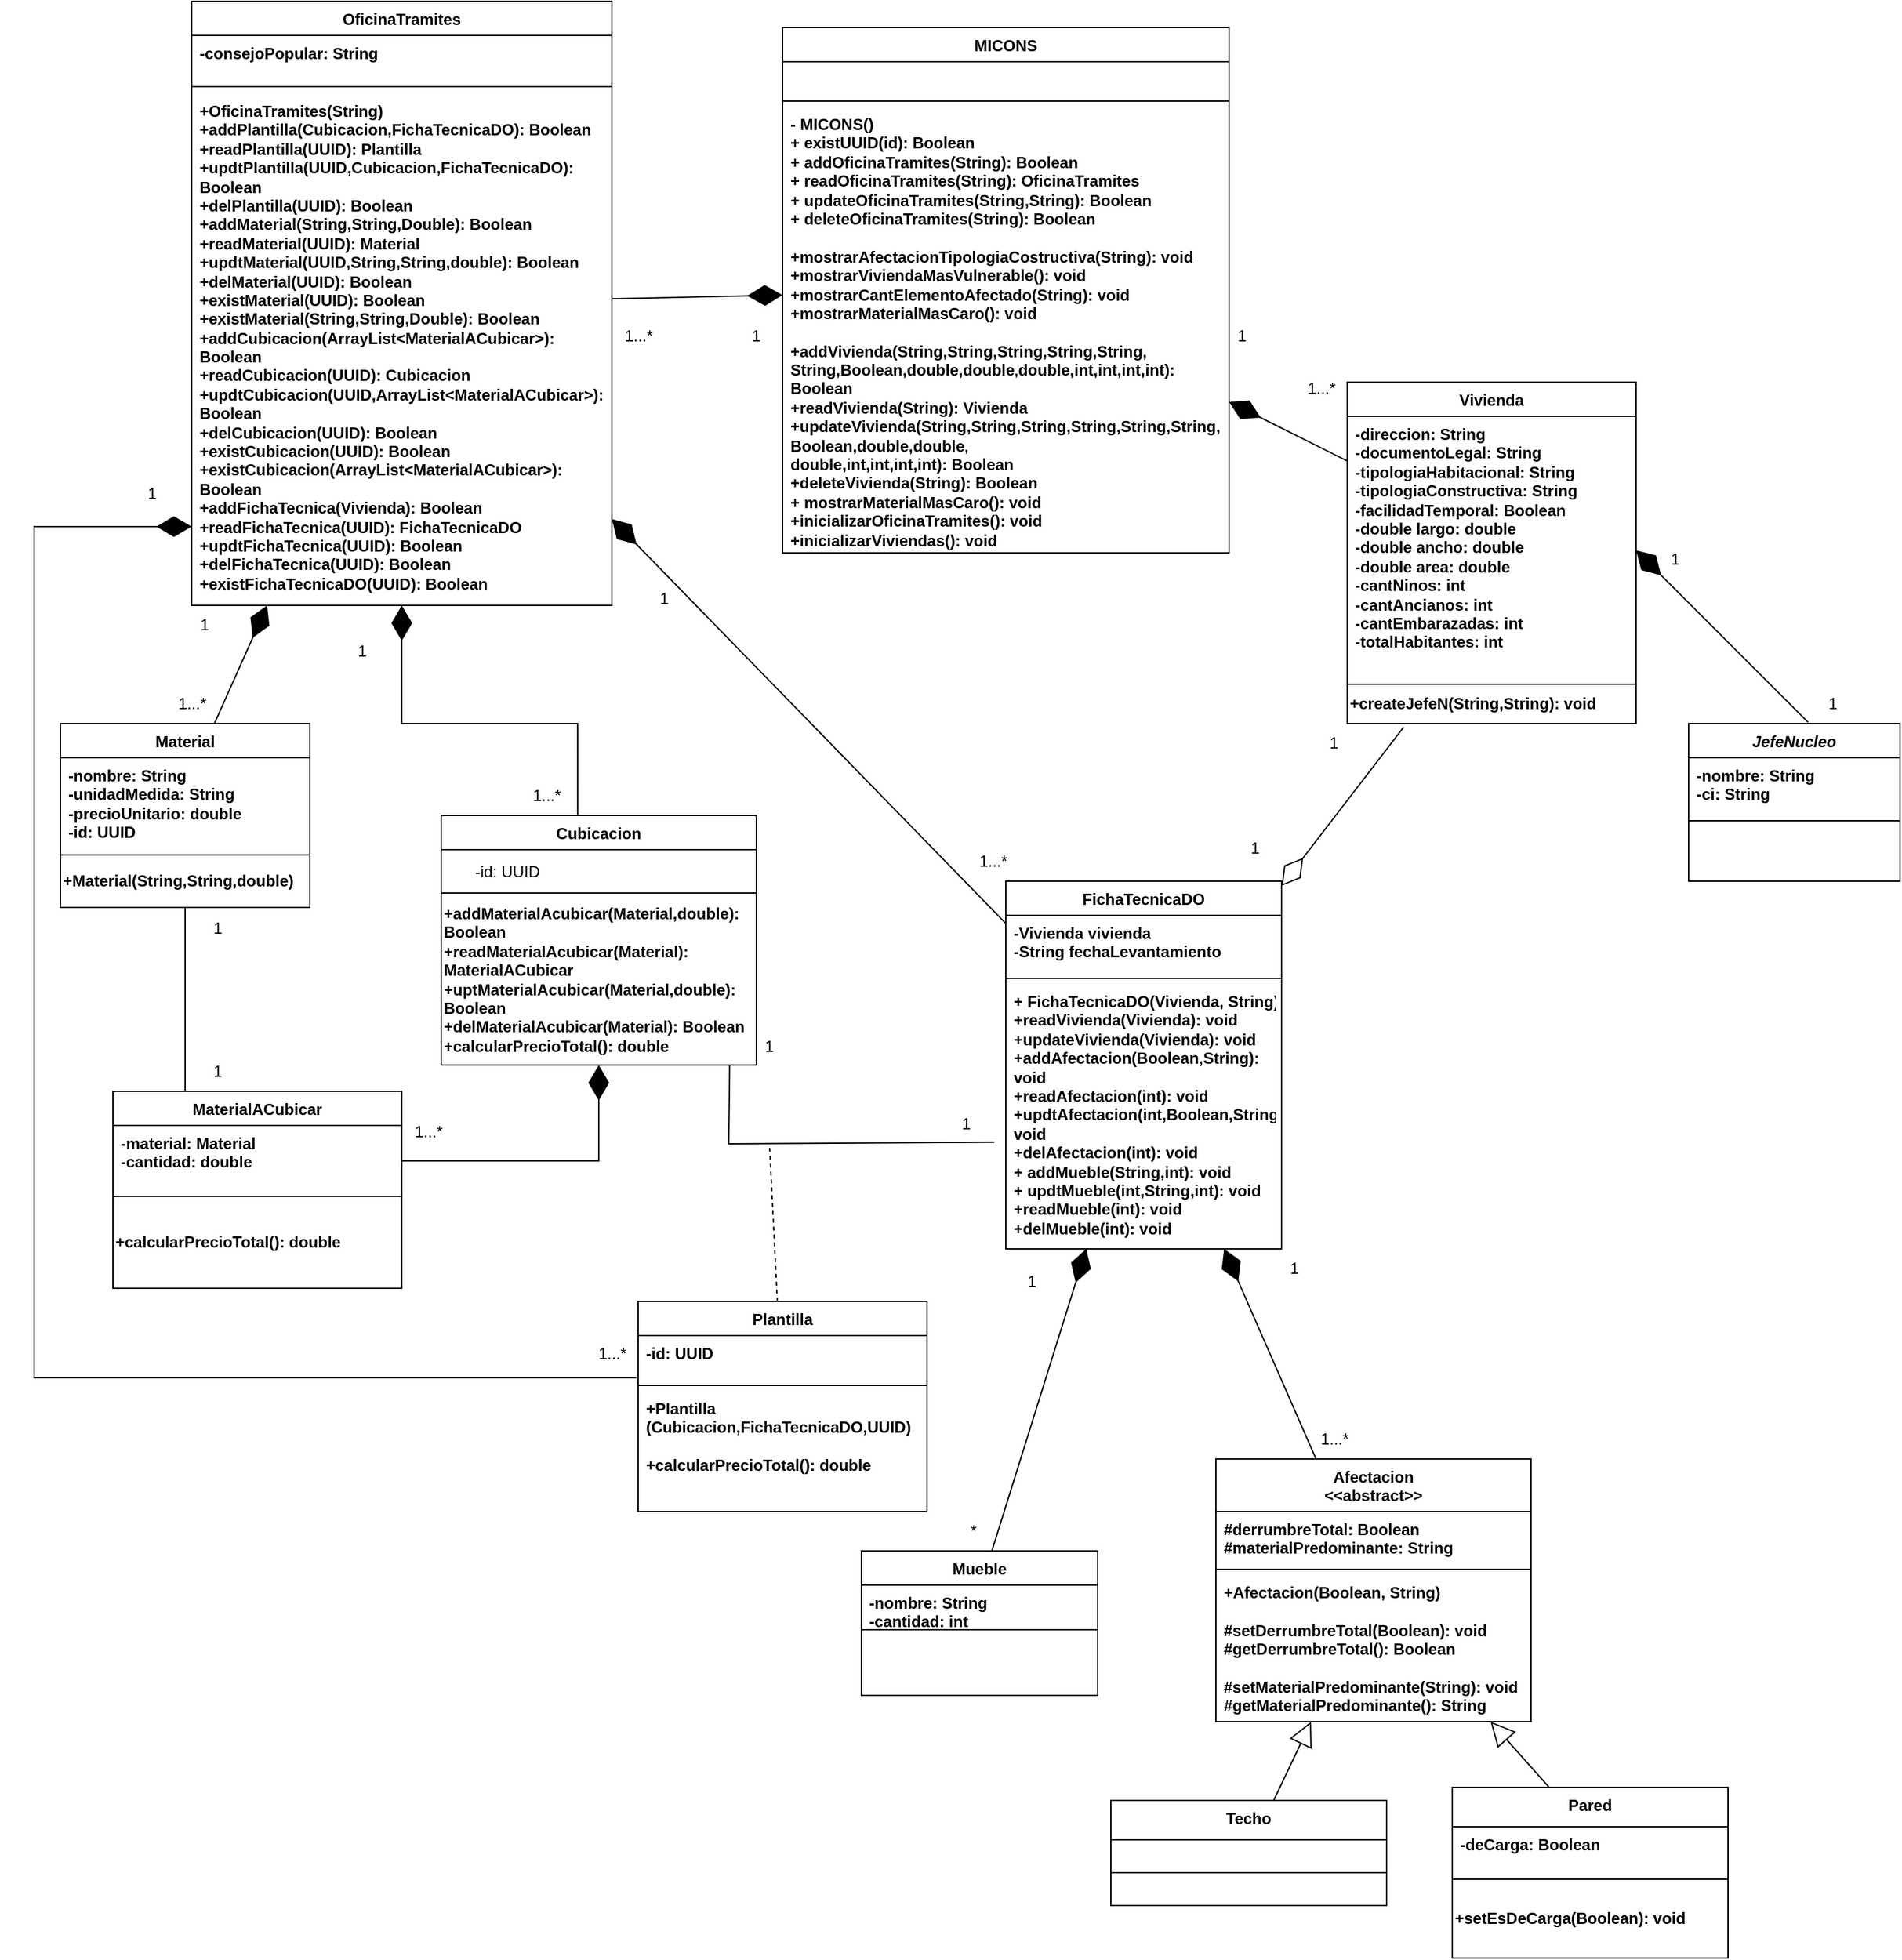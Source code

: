 <mxfile version="24.7.17">
  <diagram name="Página-1" id="uxyVnIiYmk9_Y5tA8j1G">
    <mxGraphModel dx="1691" dy="1685" grid="1" gridSize="10" guides="1" tooltips="1" connect="1" arrows="1" fold="1" page="1" pageScale="1" pageWidth="827" pageHeight="1169" background="#FFFFFF" math="0" shadow="0">
      <root>
        <mxCell id="0" />
        <mxCell id="1" parent="0" />
        <mxCell id="ZzRge6iATfEEZdk-JXdS-19" value="MICONS" style="swimlane;fontStyle=1;align=center;verticalAlign=top;childLayout=stackLayout;horizontal=1;startSize=26;horizontalStack=0;resizeParent=1;resizeParentMax=0;resizeLast=0;collapsible=1;marginBottom=0;whiteSpace=wrap;html=1;" parent="1" vertex="1">
          <mxGeometry x="70" y="-440" width="340" height="400" as="geometry" />
        </mxCell>
        <mxCell id="ZzRge6iATfEEZdk-JXdS-107" value="&lt;br&gt;&lt;div&gt;&lt;br&gt;&lt;/div&gt;" style="text;strokeColor=none;fillColor=none;align=left;verticalAlign=top;spacingLeft=4;spacingRight=4;overflow=hidden;rotatable=0;points=[[0,0.5],[1,0.5]];portConstraint=eastwest;whiteSpace=wrap;html=1;" parent="ZzRge6iATfEEZdk-JXdS-19" vertex="1">
          <mxGeometry y="26" width="340" height="26" as="geometry" />
        </mxCell>
        <mxCell id="ZzRge6iATfEEZdk-JXdS-21" value="" style="line;strokeWidth=1;fillColor=none;align=left;verticalAlign=middle;spacingTop=-1;spacingLeft=3;spacingRight=3;rotatable=0;labelPosition=right;points=[];portConstraint=eastwest;strokeColor=inherit;" parent="ZzRge6iATfEEZdk-JXdS-19" vertex="1">
          <mxGeometry y="52" width="340" height="8" as="geometry" />
        </mxCell>
        <mxCell id="ZzRge6iATfEEZdk-JXdS-22" value="&lt;div&gt;&lt;b&gt;- MICONS()&lt;/b&gt;&lt;/div&gt;&lt;div&gt;&lt;b&gt;+ existUUID(id): Boolean&lt;/b&gt;&lt;/div&gt;&lt;div&gt;&lt;b&gt;+ addOficinaTramites(String): Boolean&lt;/b&gt;&lt;/div&gt;&lt;b&gt;+ readOficinaTramites(String): OficinaTramites&lt;/b&gt;&lt;div&gt;&lt;b&gt;+ updateOficinaTramites(String,String): Boolean&lt;/b&gt;&lt;b&gt;&lt;br&gt;&lt;/b&gt;&lt;div&gt;&lt;b&gt;+ deleteOficinaTramites(String): Boolean&lt;br&gt;&lt;/b&gt;&lt;div&gt;&lt;b&gt;&lt;br&gt;&lt;/b&gt;&lt;/div&gt;&lt;div&gt;&lt;b&gt;+mostrarAfectacionTipologiaCostructiva(String): void&lt;/b&gt;&lt;/div&gt;&lt;div&gt;&lt;b&gt;+mostrarViviendaMasVulnerable(): void&lt;/b&gt;&lt;/div&gt;&lt;div&gt;&lt;b&gt;+mostrarCantElementoAfectado(String): void&lt;/b&gt;&lt;/div&gt;&lt;div&gt;&lt;b&gt;+mostrarMaterialMasCaro(): void&lt;/b&gt;&lt;/div&gt;&lt;div&gt;&lt;b style=&quot;background-color: initial;&quot;&gt;&lt;br&gt;&lt;/b&gt;&lt;/div&gt;&lt;div&gt;&lt;b style=&quot;background-color: initial;&quot;&gt;+addVivienda(String,&lt;/b&gt;&lt;b style=&quot;background-color: initial;&quot;&gt;String,&lt;/b&gt;&lt;b style=&quot;background-color: initial;&quot;&gt;String,&lt;/b&gt;&lt;b style=&quot;background-color: initial;&quot;&gt;String,String&lt;/b&gt;&lt;b style=&quot;background-color: initial;&quot;&gt;,&lt;/b&gt;&lt;/div&gt;&lt;div&gt;&lt;b style=&quot;background-color: initial;&quot;&gt;String,&lt;/b&gt;&lt;b style=&quot;background-color: initial;&quot;&gt;Boolean,&lt;/b&gt;&lt;b style=&quot;background-color: initial;&quot;&gt;double,&lt;/b&gt;&lt;b style=&quot;background-color: initial;&quot;&gt;double&lt;span style=&quot;font-size: 10px;&quot;&gt;,&lt;/span&gt;&lt;/b&gt;&lt;b style=&quot;background-color: initial;&quot;&gt;double,int,&lt;/b&gt;&lt;b style=&quot;background-color: initial;&quot;&gt;int,&lt;/b&gt;&lt;b style=&quot;background-color: initial;&quot;&gt;int,&lt;/b&gt;&lt;b style=&quot;background-color: initial;&quot;&gt;int&lt;/b&gt;&lt;b style=&quot;background-color: initial;&quot;&gt;): Boolean&lt;/b&gt;&lt;/div&gt;&lt;div&gt;&lt;div&gt;&lt;b&gt;+readVivienda(String): Vivienda&lt;/b&gt;&lt;/div&gt;&lt;div&gt;&lt;b&gt;+updateVivienda(String,String,String,&lt;/b&gt;&lt;b style=&quot;background-color: initial;&quot;&gt;String,&lt;/b&gt;&lt;b style=&quot;background-color: initial;&quot;&gt;String,&lt;/b&gt;&lt;b style=&quot;background-color: initial;&quot;&gt;String&lt;/b&gt;&lt;b style=&quot;background-color: initial;&quot;&gt;,&lt;/b&gt;&lt;/div&gt;&lt;div&gt;&lt;b style=&quot;background-color: initial;&quot;&gt;Boolean,&lt;/b&gt;&lt;b style=&quot;background-color: initial;&quot;&gt;double,&lt;/b&gt;&lt;b style=&quot;background-color: initial;&quot;&gt;double&lt;span style=&quot;font-size: 10px;&quot;&gt;,&lt;/span&gt;&lt;/b&gt;&lt;/div&gt;&lt;div&gt;&lt;b style=&quot;background-color: initial;&quot;&gt;double,int,&lt;/b&gt;&lt;b style=&quot;background-color: initial;&quot;&gt;int,&lt;/b&gt;&lt;b style=&quot;background-color: initial;&quot;&gt;int,&lt;/b&gt;&lt;b style=&quot;background-color: initial;&quot;&gt;int&lt;/b&gt;&lt;b style=&quot;background-color: initial;&quot;&gt;): Boolean&lt;/b&gt;&lt;/div&gt;&lt;div&gt;&lt;b&gt;+deleteVivienda(String): Boolean&lt;/b&gt;&lt;/div&gt;&lt;/div&gt;&lt;/div&gt;&lt;/div&gt;&lt;div&gt;&lt;b&gt;+ mostrarMaterialMasCaro(): void&lt;/b&gt;&lt;/div&gt;&lt;div&gt;&lt;b&gt;+inicializarOficinaTramites(): void&lt;/b&gt;&lt;/div&gt;&lt;div&gt;&lt;b&gt;+inicializarViviendas(): void&lt;/b&gt;&lt;/div&gt;" style="text;strokeColor=none;fillColor=none;align=left;verticalAlign=top;spacingLeft=4;spacingRight=4;overflow=hidden;rotatable=0;points=[[0,0.5],[1,0.5]];portConstraint=eastwest;whiteSpace=wrap;html=1;" parent="ZzRge6iATfEEZdk-JXdS-19" vertex="1">
          <mxGeometry y="60" width="340" height="340" as="geometry" />
        </mxCell>
        <mxCell id="ZzRge6iATfEEZdk-JXdS-23" value="FichaTecnicaDO" style="swimlane;fontStyle=1;align=center;verticalAlign=top;childLayout=stackLayout;horizontal=1;startSize=26;horizontalStack=0;resizeParent=1;resizeParentMax=0;resizeLast=0;collapsible=1;marginBottom=0;whiteSpace=wrap;html=1;" parent="1" vertex="1">
          <mxGeometry x="240" y="210" width="210" height="280" as="geometry">
            <mxRectangle x="180" y="378" width="130" height="30" as="alternateBounds" />
          </mxGeometry>
        </mxCell>
        <mxCell id="ZzRge6iATfEEZdk-JXdS-24" value="&lt;b&gt;-Vivienda vivienda&lt;/b&gt;&lt;div&gt;&lt;b&gt;-String&lt;span style=&quot;background-color: transparent; color: light-dark(rgb(0, 0, 0), rgb(255, 255, 255));&quot;&gt;&amp;nbsp;fechaLevantamiento&lt;/span&gt;&lt;/b&gt;&lt;/div&gt;" style="text;strokeColor=none;fillColor=none;align=left;verticalAlign=top;spacingLeft=4;spacingRight=4;overflow=hidden;rotatable=0;points=[[0,0.5],[1,0.5]];portConstraint=eastwest;whiteSpace=wrap;html=1;" parent="ZzRge6iATfEEZdk-JXdS-23" vertex="1">
          <mxGeometry y="26" width="210" height="44" as="geometry" />
        </mxCell>
        <mxCell id="ZzRge6iATfEEZdk-JXdS-25" value="" style="line;strokeWidth=1;fillColor=none;align=left;verticalAlign=middle;spacingTop=-1;spacingLeft=3;spacingRight=3;rotatable=0;labelPosition=right;points=[];portConstraint=eastwest;strokeColor=inherit;" parent="ZzRge6iATfEEZdk-JXdS-23" vertex="1">
          <mxGeometry y="70" width="210" height="8" as="geometry" />
        </mxCell>
        <mxCell id="ZzRge6iATfEEZdk-JXdS-26" value="&lt;b&gt;+ FichaTecnicaDO(Vivienda, String)&lt;/b&gt;&lt;div&gt;&lt;b&gt;+readVivienda(Vivienda): void&lt;/b&gt;&lt;/div&gt;&lt;div&gt;&lt;b&gt;+updateVivienda(Vivienda): void&lt;/b&gt;&lt;/div&gt;&lt;div&gt;&lt;b&gt;+addAfectacion(Boolean,String): void&lt;/b&gt;&lt;/div&gt;&lt;div&gt;&lt;div&gt;&lt;b&gt;+read&lt;/b&gt;&lt;b style=&quot;background-color: initial;&quot;&gt;Afectacion&lt;/b&gt;&lt;b style=&quot;background-color: initial;&quot;&gt;(int&lt;/b&gt;&lt;b style=&quot;background-color: initial;&quot;&gt;): void&lt;/b&gt;&lt;/div&gt;&lt;div&gt;&lt;b&gt;+updtAfectacion(int,Boolean,String): void&lt;/b&gt;&lt;b style=&quot;background-color: initial;&quot;&gt;&lt;br&gt;&lt;/b&gt;&lt;/div&gt;&lt;div&gt;&lt;b&gt;+del&lt;/b&gt;&lt;b style=&quot;background-color: initial;&quot;&gt;Afectacion&lt;/b&gt;&lt;b style=&quot;background-color: initial;&quot;&gt;(int): void&lt;/b&gt;&lt;/div&gt;&lt;/div&gt;&lt;div&gt;&lt;b&gt;+ addMueble(String,int): void&lt;/b&gt;&lt;/div&gt;&lt;div&gt;&lt;b&gt;+ updtMueble(int,String,int): void&lt;/b&gt;&lt;b&gt;&lt;br&gt;&lt;/b&gt;&lt;/div&gt;&lt;div&gt;&lt;div&gt;&lt;b&gt;+readMueble(int): void&lt;/b&gt;&lt;/div&gt;&lt;div&gt;&lt;b&gt;+delMueble(int): void&lt;/b&gt;&lt;/div&gt;&lt;/div&gt;&lt;div&gt;&lt;br&gt;&lt;/div&gt;" style="text;strokeColor=none;fillColor=none;align=left;verticalAlign=top;spacingLeft=4;spacingRight=4;overflow=hidden;rotatable=0;points=[[0,0.5],[1,0.5]];portConstraint=eastwest;whiteSpace=wrap;html=1;" parent="ZzRge6iATfEEZdk-JXdS-23" vertex="1">
          <mxGeometry y="78" width="210" height="202" as="geometry" />
        </mxCell>
        <mxCell id="ZzRge6iATfEEZdk-JXdS-27" value="Vivienda" style="swimlane;fontStyle=1;align=center;verticalAlign=top;childLayout=stackLayout;horizontal=1;startSize=26;horizontalStack=0;resizeParent=1;resizeParentMax=0;resizeLast=0;collapsible=1;marginBottom=0;whiteSpace=wrap;html=1;" parent="1" vertex="1">
          <mxGeometry x="500" y="-170" width="220" height="230" as="geometry">
            <mxRectangle x="450" y="-150" width="90" height="30" as="alternateBounds" />
          </mxGeometry>
        </mxCell>
        <mxCell id="ZzRge6iATfEEZdk-JXdS-28" value="&lt;div&gt;&lt;b&gt;-direccion: String&lt;/b&gt;&lt;div&gt;&lt;div&gt;&lt;b&gt;-documentoLegal:&amp;nbsp;&lt;span style=&quot;background-color: initial;&quot;&gt;String&lt;/span&gt;&lt;/b&gt;&lt;/div&gt;&lt;/div&gt;&lt;div&gt;&lt;b&gt;-tipologiaHabitacional:&amp;nbsp;&lt;span style=&quot;background-color: initial;&quot;&gt;String&lt;/span&gt;&lt;/b&gt;&lt;/div&gt;&lt;div&gt;&lt;span style=&quot;background-color: transparent; color: light-dark(rgb(0, 0, 0), rgb(255, 255, 255));&quot;&gt;&lt;b&gt;-tipologiaConstructiva: String&lt;/b&gt;&lt;/span&gt;&lt;/div&gt;&lt;div&gt;&lt;b&gt;-facilidadTemporal: Boolean&lt;/b&gt;&lt;/div&gt;&lt;div&gt;&lt;b&gt;-double largo: double&lt;/b&gt;&lt;/div&gt;&lt;div&gt;&lt;b&gt;-double ancho: double&lt;/b&gt;&lt;/div&gt;&lt;div&gt;&lt;b&gt;-double area: double&lt;/b&gt;&lt;/div&gt;&lt;div&gt;&lt;b&gt;-cantNinos: int&lt;/b&gt;&lt;/div&gt;&lt;div&gt;&lt;b&gt;-cantAncianos: int&lt;/b&gt;&lt;/div&gt;&lt;div&gt;&lt;b&gt;-cantEmbarazadas: int&lt;/b&gt;&lt;/div&gt;&lt;div&gt;&lt;b&gt;-totalHabitantes: int&lt;/b&gt;&lt;/div&gt;&lt;/div&gt;" style="text;strokeColor=none;fillColor=none;align=left;verticalAlign=top;spacingLeft=4;spacingRight=4;overflow=hidden;rotatable=0;points=[[0,0.5],[1,0.5]];portConstraint=eastwest;whiteSpace=wrap;html=1;" parent="ZzRge6iATfEEZdk-JXdS-27" vertex="1">
          <mxGeometry y="26" width="220" height="204" as="geometry" />
        </mxCell>
        <mxCell id="ZzRge6iATfEEZdk-JXdS-39" value="JefeNucleo" style="swimlane;fontStyle=3;align=center;verticalAlign=top;childLayout=stackLayout;horizontal=1;startSize=26;horizontalStack=0;resizeParent=1;resizeParentMax=0;resizeLast=0;collapsible=1;marginBottom=0;whiteSpace=wrap;html=1;" parent="1" vertex="1">
          <mxGeometry x="760" y="90" width="161" height="120" as="geometry">
            <mxRectangle x="390" y="378" width="100" height="30" as="alternateBounds" />
          </mxGeometry>
        </mxCell>
        <mxCell id="ZzRge6iATfEEZdk-JXdS-40" value="-nombre:&amp;nbsp;String&lt;div&gt;-ci:&amp;nbsp;&lt;span style=&quot;background-color: initial;&quot;&gt;String&lt;/span&gt;&lt;/div&gt;" style="text;strokeColor=none;fillColor=none;align=left;verticalAlign=top;spacingLeft=4;spacingRight=4;overflow=hidden;rotatable=0;points=[[0,0.5],[1,0.5]];portConstraint=eastwest;whiteSpace=wrap;html=1;fontStyle=1" parent="ZzRge6iATfEEZdk-JXdS-39" vertex="1">
          <mxGeometry y="26" width="161" height="44" as="geometry" />
        </mxCell>
        <mxCell id="ZzRge6iATfEEZdk-JXdS-41" value="" style="line;strokeWidth=1;fillColor=none;align=left;verticalAlign=middle;spacingTop=-1;spacingLeft=3;spacingRight=3;rotatable=0;labelPosition=right;points=[];portConstraint=eastwest;strokeColor=inherit;" parent="ZzRge6iATfEEZdk-JXdS-39" vertex="1">
          <mxGeometry y="70" width="161" height="8" as="geometry" />
        </mxCell>
        <mxCell id="ZzRge6iATfEEZdk-JXdS-42" value="&lt;div&gt;&lt;br&gt;&lt;/div&gt;" style="text;strokeColor=none;fillColor=none;align=left;verticalAlign=top;spacingLeft=4;spacingRight=4;overflow=hidden;rotatable=0;points=[[0,0.5],[1,0.5]];portConstraint=eastwest;whiteSpace=wrap;html=1;" parent="ZzRge6iATfEEZdk-JXdS-39" vertex="1">
          <mxGeometry y="78" width="161" height="42" as="geometry" />
        </mxCell>
        <mxCell id="ZzRge6iATfEEZdk-JXdS-43" value="Afectacion&lt;div&gt;&amp;lt;&amp;lt;abstract&amp;gt;&amp;gt;&lt;/div&gt;" style="swimlane;fontStyle=1;align=center;verticalAlign=top;childLayout=stackLayout;horizontal=1;startSize=40;horizontalStack=0;resizeParent=1;resizeParentMax=0;resizeLast=0;collapsible=1;marginBottom=0;whiteSpace=wrap;html=1;" parent="1" vertex="1">
          <mxGeometry x="400" y="650" width="240" height="200" as="geometry">
            <mxRectangle x="450" y="560" width="110" height="40" as="alternateBounds" />
          </mxGeometry>
        </mxCell>
        <mxCell id="ZzRge6iATfEEZdk-JXdS-44" value="#derrumbreTotal: Boolean&lt;div&gt;#materialPredominante:&amp;nbsp;&lt;span style=&quot;background-color: initial;&quot;&gt;String&lt;/span&gt;&lt;/div&gt;&lt;div&gt;&lt;br&gt;&lt;/div&gt;" style="text;strokeColor=none;fillColor=none;align=left;verticalAlign=top;spacingLeft=4;spacingRight=4;overflow=hidden;rotatable=0;points=[[0,0.5],[1,0.5]];portConstraint=eastwest;whiteSpace=wrap;html=1;fontStyle=1" parent="ZzRge6iATfEEZdk-JXdS-43" vertex="1">
          <mxGeometry y="40" width="240" height="40" as="geometry" />
        </mxCell>
        <mxCell id="ZzRge6iATfEEZdk-JXdS-45" value="" style="line;strokeWidth=1;fillColor=none;align=left;verticalAlign=middle;spacingTop=-1;spacingLeft=3;spacingRight=3;rotatable=0;labelPosition=right;points=[];portConstraint=eastwest;strokeColor=inherit;" parent="ZzRge6iATfEEZdk-JXdS-43" vertex="1">
          <mxGeometry y="80" width="240" height="8" as="geometry" />
        </mxCell>
        <mxCell id="ZzRge6iATfEEZdk-JXdS-46" value="&lt;div&gt;&lt;b&gt;+Afectacion(Boolean, String)&lt;/b&gt;&lt;/div&gt;&lt;div&gt;&lt;b&gt;&lt;br&gt;&lt;/b&gt;&lt;/div&gt;&lt;div&gt;&lt;div&gt;&lt;b&gt;#setDerrumbreTotal(Boolean): void&lt;/b&gt;&lt;/div&gt;&lt;div&gt;&lt;b&gt;#getDerrumbreTotal(): Boolean&lt;/b&gt;&lt;/div&gt;&lt;div&gt;&lt;b&gt;&lt;br&gt;&lt;/b&gt;&lt;/div&gt;&lt;b&gt;#setMaterialPredominante(String): void&lt;/b&gt;&lt;div&gt;&lt;b&gt;#getMaterialPredominante(): String&lt;br&gt;&lt;/b&gt;&lt;div&gt;&lt;br&gt;&lt;/div&gt;&lt;/div&gt;&lt;/div&gt;" style="text;strokeColor=none;fillColor=none;align=left;verticalAlign=top;spacingLeft=4;spacingRight=4;overflow=hidden;rotatable=0;points=[[0,0.5],[1,0.5]];portConstraint=eastwest;whiteSpace=wrap;html=1;" parent="ZzRge6iATfEEZdk-JXdS-43" vertex="1">
          <mxGeometry y="88" width="240" height="112" as="geometry" />
        </mxCell>
        <mxCell id="ZzRge6iATfEEZdk-JXdS-51" value="MaterialACubicar" style="swimlane;fontStyle=1;align=center;verticalAlign=top;childLayout=stackLayout;horizontal=1;startSize=26;horizontalStack=0;resizeParent=1;resizeParentMax=0;resizeLast=0;collapsible=1;marginBottom=0;whiteSpace=wrap;html=1;" parent="1" vertex="1">
          <mxGeometry x="-440" y="370" width="220" height="80" as="geometry">
            <mxRectangle x="490" y="420" width="100" height="30" as="alternateBounds" />
          </mxGeometry>
        </mxCell>
        <mxCell id="ZzRge6iATfEEZdk-JXdS-52" value="-material: Material&lt;div&gt;-cantidad: double&lt;/div&gt;" style="text;strokeColor=none;fillColor=none;align=left;verticalAlign=top;spacingLeft=4;spacingRight=4;overflow=hidden;rotatable=0;points=[[0,0.5],[1,0.5]];portConstraint=eastwest;whiteSpace=wrap;html=1;fontStyle=1" parent="ZzRge6iATfEEZdk-JXdS-51" vertex="1">
          <mxGeometry y="26" width="220" height="54" as="geometry" />
        </mxCell>
        <mxCell id="ZzRge6iATfEEZdk-JXdS-55" value="Material" style="swimlane;fontStyle=1;align=center;verticalAlign=top;childLayout=stackLayout;horizontal=1;startSize=26;horizontalStack=0;resizeParent=1;resizeParentMax=0;resizeLast=0;collapsible=1;marginBottom=0;whiteSpace=wrap;html=1;" parent="1" vertex="1">
          <mxGeometry x="-480" y="90" width="190" height="100" as="geometry" />
        </mxCell>
        <mxCell id="ZzRge6iATfEEZdk-JXdS-56" value="-nombre:&amp;nbsp;String&lt;div&gt;-unidadMedida:&amp;nbsp;&lt;span style=&quot;background-color: initial;&quot;&gt;String&lt;/span&gt;&lt;/div&gt;&lt;div&gt;-precioUnitario: double&lt;/div&gt;&lt;div&gt;-id: UUID&lt;/div&gt;" style="text;strokeColor=none;fillColor=none;align=left;verticalAlign=top;spacingLeft=4;spacingRight=4;overflow=hidden;rotatable=0;points=[[0,0.5],[1,0.5]];portConstraint=eastwest;whiteSpace=wrap;html=1;fontStyle=1" parent="ZzRge6iATfEEZdk-JXdS-55" vertex="1">
          <mxGeometry y="26" width="190" height="74" as="geometry" />
        </mxCell>
        <mxCell id="ZzRge6iATfEEZdk-JXdS-88" value="Mueble" style="swimlane;fontStyle=1;align=center;verticalAlign=top;childLayout=stackLayout;horizontal=1;startSize=26;horizontalStack=0;resizeParent=1;resizeParentMax=0;resizeLast=0;collapsible=1;marginBottom=0;whiteSpace=wrap;html=1;" parent="1" vertex="1">
          <mxGeometry x="130" y="720" width="180" height="60" as="geometry" />
        </mxCell>
        <mxCell id="ZzRge6iATfEEZdk-JXdS-89" value="-nombre:&amp;nbsp;String&lt;div&gt;&lt;span style=&quot;background-color: transparent; color: light-dark(rgb(0, 0, 0), rgb(255, 255, 255));&quot;&gt;-cantidad: int&lt;/span&gt;&lt;/div&gt;" style="text;strokeColor=none;fillColor=none;align=left;verticalAlign=top;spacingLeft=4;spacingRight=4;overflow=hidden;rotatable=0;points=[[0,0.5],[1,0.5]];portConstraint=eastwest;whiteSpace=wrap;html=1;fontStyle=1" parent="ZzRge6iATfEEZdk-JXdS-88" vertex="1">
          <mxGeometry y="26" width="180" height="34" as="geometry" />
        </mxCell>
        <mxCell id="ZzRge6iATfEEZdk-JXdS-113" value="" style="endArrow=diamondThin;endFill=1;endSize=24;html=1;rounded=0;" parent="1" source="ZzRge6iATfEEZdk-JXdS-43" target="ZzRge6iATfEEZdk-JXdS-23" edge="1">
          <mxGeometry width="160" relative="1" as="geometry">
            <mxPoint x="260" y="640" as="sourcePoint" />
            <mxPoint x="335" y="570" as="targetPoint" />
          </mxGeometry>
        </mxCell>
        <mxCell id="ZzRge6iATfEEZdk-JXdS-115" value="" style="endArrow=diamondThin;endFill=1;endSize=24;html=1;rounded=0;" parent="1" source="ZzRge6iATfEEZdk-JXdS-88" target="ZzRge6iATfEEZdk-JXdS-23" edge="1">
          <mxGeometry width="160" relative="1" as="geometry">
            <mxPoint x="255" y="650" as="sourcePoint" />
            <mxPoint x="255" y="514" as="targetPoint" />
          </mxGeometry>
        </mxCell>
        <mxCell id="ZzRge6iATfEEZdk-JXdS-118" value="" style="endArrow=diamondThin;endFill=1;endSize=24;html=1;rounded=0;" parent="1" source="ZzRge6iATfEEZdk-JXdS-27" target="ZzRge6iATfEEZdk-JXdS-19" edge="1">
          <mxGeometry width="160" relative="1" as="geometry">
            <mxPoint x="409" y="30" as="sourcePoint" />
            <mxPoint x="330" y="30" as="targetPoint" />
          </mxGeometry>
        </mxCell>
        <mxCell id="ZzRge6iATfEEZdk-JXdS-119" value="" style="endArrow=block;endSize=16;endFill=0;html=1;rounded=0;" parent="1" source="ZzRge6iATfEEZdk-JXdS-172" target="ZzRge6iATfEEZdk-JXdS-43" edge="1">
          <mxGeometry width="160" relative="1" as="geometry">
            <mxPoint x="650.565" y="840" as="sourcePoint" />
            <mxPoint x="75.94" y="749.33" as="targetPoint" />
          </mxGeometry>
        </mxCell>
        <mxCell id="ZzRge6iATfEEZdk-JXdS-120" value="" style="endArrow=block;endSize=16;endFill=0;html=1;rounded=0;" parent="1" source="ZzRge6iATfEEZdk-JXdS-182" target="ZzRge6iATfEEZdk-JXdS-43" edge="1">
          <mxGeometry x="-0.002" width="160" relative="1" as="geometry">
            <mxPoint x="472.663" y="870" as="sourcePoint" />
            <mxPoint x="440.001" y="915" as="targetPoint" />
            <mxPoint as="offset" />
          </mxGeometry>
        </mxCell>
        <mxCell id="ZzRge6iATfEEZdk-JXdS-121" value="" style="endArrow=diamondThin;endFill=0;endSize=24;html=1;rounded=0;exitX=0.195;exitY=1.095;exitDx=0;exitDy=0;exitPerimeter=0;" parent="1" source="aqfapDyJnlT1aY4_x-Au-2" target="ZzRge6iATfEEZdk-JXdS-23" edge="1">
          <mxGeometry width="160" relative="1" as="geometry">
            <mxPoint x="340" y="260" as="sourcePoint" />
            <mxPoint x="500" y="260" as="targetPoint" />
          </mxGeometry>
        </mxCell>
        <mxCell id="ZzRge6iATfEEZdk-JXdS-122" value="OficinaTramites" style="swimlane;fontStyle=1;align=center;verticalAlign=top;childLayout=stackLayout;horizontal=1;startSize=26;horizontalStack=0;resizeParent=1;resizeParentMax=0;resizeLast=0;collapsible=1;marginBottom=0;whiteSpace=wrap;html=1;" parent="1" vertex="1">
          <mxGeometry x="-380" y="-460" width="320" height="460" as="geometry">
            <mxRectangle x="165" y="210" width="130" height="30" as="alternateBounds" />
          </mxGeometry>
        </mxCell>
        <mxCell id="ZzRge6iATfEEZdk-JXdS-123" value="&lt;div&gt;&lt;b&gt;-consejoPopular:&amp;nbsp;&lt;span style=&quot;background-color: initial;&quot;&gt;String&lt;/span&gt;&lt;/b&gt;&lt;/div&gt;" style="text;strokeColor=none;fillColor=none;align=left;verticalAlign=top;spacingLeft=4;spacingRight=4;overflow=hidden;rotatable=0;points=[[0,0.5],[1,0.5]];portConstraint=eastwest;whiteSpace=wrap;html=1;" parent="ZzRge6iATfEEZdk-JXdS-122" vertex="1">
          <mxGeometry y="26" width="320" height="34" as="geometry" />
        </mxCell>
        <mxCell id="ZzRge6iATfEEZdk-JXdS-124" value="" style="line;strokeWidth=1;fillColor=none;align=left;verticalAlign=middle;spacingTop=-1;spacingLeft=3;spacingRight=3;rotatable=0;labelPosition=right;points=[];portConstraint=eastwest;strokeColor=inherit;" parent="ZzRge6iATfEEZdk-JXdS-122" vertex="1">
          <mxGeometry y="60" width="320" height="10" as="geometry" />
        </mxCell>
        <mxCell id="ZzRge6iATfEEZdk-JXdS-125" value="&lt;div&gt;&lt;b&gt;+OficinaTramites(String)&lt;/b&gt;&lt;/div&gt;&lt;div&gt;&lt;b&gt;+&lt;/b&gt;&lt;b style=&quot;background-color: initial;&quot;&gt;addPlantilla(Cubicacion,FichaTecnicaDO): Boolean&lt;/b&gt;&lt;/div&gt;&lt;div&gt;&lt;b&gt;+readPlantilla(UUID): Plantilla&lt;/b&gt;&lt;/div&gt;&lt;div&gt;&lt;b&gt;+updtPlantilla(UUID,Cubicacion,FichaTecnicaDO): Boolean&lt;/b&gt;&lt;/div&gt;&lt;div&gt;&lt;b&gt;+delPlantilla(UUID): Boolean&lt;/b&gt;&lt;/div&gt;&lt;b&gt;+addMaterial(String,&lt;/b&gt;&lt;b&gt;String,Double&lt;/b&gt;&lt;b&gt;): Boolean&lt;/b&gt;&lt;div&gt;&lt;b&gt;+readMaterial(UUID): Material&lt;/b&gt;&lt;/div&gt;&lt;div&gt;&lt;b&gt;+updtMaterial(UUID,String,&lt;/b&gt;&lt;b&gt;String,double&lt;/b&gt;&lt;b&gt;): Boolean&lt;/b&gt;&lt;b&gt;&lt;br&gt;&lt;/b&gt;&lt;/div&gt;&lt;div&gt;&lt;b&gt;+delMaterial(UUID): Boolean&lt;/b&gt;&lt;/div&gt;&lt;div&gt;&lt;b&gt;+existMaterial(UUID): Boolean&lt;/b&gt;&lt;/div&gt;&lt;div&gt;&lt;b&gt;+existMaterial(String,String,Double): Boolean&lt;br&gt;&lt;/b&gt;&lt;div&gt;&lt;div&gt;&lt;b&gt;+addCubicacion(ArrayList&amp;lt;MaterialACubicar&amp;gt;): Boolean&lt;/b&gt;&lt;/div&gt;&lt;div&gt;&lt;b&gt;+readCubicacion(UUID): Cubicacion&lt;/b&gt;&lt;/div&gt;&lt;div&gt;&lt;b&gt;+updt&lt;/b&gt;&lt;b style=&quot;background-color: initial;&quot;&gt;Cubicacion(UUID,ArrayList&amp;lt;MaterialACubicar&amp;gt;): Boolean&lt;/b&gt;&lt;/div&gt;&lt;div&gt;&lt;b&gt;+delCubicacion(UUID): Boolean&lt;/b&gt;&lt;/div&gt;&lt;/div&gt;&lt;/div&gt;&lt;div&gt;&lt;b&gt;+existCubicacion(UUID): Boolean&lt;/b&gt;&lt;/div&gt;&lt;div&gt;&lt;b&gt;+existCubicacion(ArrayList&amp;lt;MaterialACubicar&amp;gt;): Boolean&lt;/b&gt;&lt;/div&gt;&lt;div&gt;&lt;b&gt;+&lt;/b&gt;&lt;b style=&quot;background-color: initial;&quot;&gt;add&lt;/b&gt;&lt;b style=&quot;background-color: initial;&quot;&gt;FichaTecnica&lt;/b&gt;&lt;b style=&quot;background-color: initial;&quot;&gt;(Vivienda&lt;/b&gt;&lt;b style=&quot;background-color: initial;&quot;&gt;): Boolean&lt;/b&gt;&lt;/div&gt;&lt;div&gt;&lt;b&gt;+read&lt;/b&gt;&lt;b style=&quot;background-color: initial;&quot;&gt;FichaTecnica&lt;/b&gt;&lt;b style=&quot;background-color: initial;&quot;&gt;(UUID&lt;/b&gt;&lt;b style=&quot;background-color: initial;&quot;&gt;): FichaTecnicaDO&lt;/b&gt;&lt;/div&gt;&lt;div&gt;&lt;b&gt;+updt&lt;/b&gt;&lt;b style=&quot;background-color: initial;&quot;&gt;FichaTecnica&lt;/b&gt;&lt;b style=&quot;background-color: initial;&quot;&gt;(UUID&lt;/b&gt;&lt;b style=&quot;background-color: initial;&quot;&gt;): Boolean&lt;/b&gt;&lt;b style=&quot;background-color: initial;&quot;&gt;&lt;br&gt;&lt;/b&gt;&lt;/div&gt;&lt;div&gt;&lt;b&gt;+del&lt;/b&gt;&lt;b style=&quot;background-color: initial;&quot;&gt;FichaTecnica&lt;/b&gt;&lt;b style=&quot;background-color: initial;&quot;&gt;(UUID): Boolean&lt;/b&gt;&lt;/div&gt;&lt;div&gt;&lt;b style=&quot;background-color: initial;&quot;&gt;+existFichaTecnicaDO(UUID): Boolean&lt;/b&gt;&lt;/div&gt;" style="text;strokeColor=none;fillColor=none;align=left;verticalAlign=top;spacingLeft=4;spacingRight=4;overflow=hidden;rotatable=0;points=[[0,0.5],[1,0.5]];portConstraint=eastwest;whiteSpace=wrap;html=1;" parent="ZzRge6iATfEEZdk-JXdS-122" vertex="1">
          <mxGeometry y="70" width="320" height="390" as="geometry" />
        </mxCell>
        <mxCell id="ZzRge6iATfEEZdk-JXdS-126" value="" style="endArrow=diamondThin;endFill=1;endSize=24;html=1;rounded=0;" parent="1" source="ZzRge6iATfEEZdk-JXdS-122" target="ZzRge6iATfEEZdk-JXdS-19" edge="1">
          <mxGeometry width="160" relative="1" as="geometry">
            <mxPoint y="-11.305" as="sourcePoint" />
            <mxPoint x="139.306" y="-110" as="targetPoint" />
          </mxGeometry>
        </mxCell>
        <mxCell id="ZzRge6iATfEEZdk-JXdS-128" value="" style="endArrow=diamondThin;endFill=1;endSize=24;html=1;rounded=0;entryX=1;entryY=0.5;entryDx=0;entryDy=0;exitX=0.441;exitY=-0.008;exitDx=0;exitDy=0;exitPerimeter=0;" parent="1" target="ZzRge6iATfEEZdk-JXdS-28" edge="1">
          <mxGeometry width="160" relative="1" as="geometry">
            <mxPoint x="851.001" y="89.04" as="sourcePoint" />
            <mxPoint x="710" y="20" as="targetPoint" />
          </mxGeometry>
        </mxCell>
        <mxCell id="ZzRge6iATfEEZdk-JXdS-135" value="" style="endArrow=none;html=1;edgeStyle=orthogonalEdgeStyle;rounded=0;" parent="1" source="ZzRge6iATfEEZdk-JXdS-55" target="ZzRge6iATfEEZdk-JXdS-51" edge="1">
          <mxGeometry relative="1" as="geometry">
            <mxPoint x="-300" y="430" as="sourcePoint" />
            <mxPoint x="-140" y="430" as="targetPoint" />
            <Array as="points">
              <mxPoint x="-300" y="150" />
              <mxPoint x="-300" y="150" />
            </Array>
          </mxGeometry>
        </mxCell>
        <mxCell id="ZzRge6iATfEEZdk-JXdS-138" value="" style="endArrow=diamondThin;endFill=1;endSize=24;html=1;rounded=0;" parent="1" source="ZzRge6iATfEEZdk-JXdS-55" target="ZzRge6iATfEEZdk-JXdS-122" edge="1">
          <mxGeometry width="160" relative="1" as="geometry">
            <mxPoint x="-220" y="235" as="sourcePoint" />
            <mxPoint x="-220" y="10" as="targetPoint" />
          </mxGeometry>
        </mxCell>
        <mxCell id="ZzRge6iATfEEZdk-JXdS-159" value="&lt;span style=&quot;color: rgba(0, 0, 0, 0); font-family: monospace; font-size: 0px; text-align: start; background-color: rgb(236, 236, 236);&quot;&gt;%3CmxGraphModel%3E%3Croot%3E%3CmxCell%20id%3D%220%22%2F%3E%3CmxCell%20id%3D%221%22%20parent%3D%220%22%2F%3E%3CmxCell%20id%3D%222%22%20value%3D%22%26lt%3Bspan%20style%3D%26quot%3Bfont-size%3A%2012px%3B%20background-color%3A%20rgb(236%2C%20236%2C%20236)%3B%26quot%3B%26gt%3B1...*%26lt%3B%2Fspan%26gt%3B%22%20style%3D%22edgeLabel%3Bhtml%3D1%3Balign%3Dcenter%3BverticalAlign%3Dmiddle%3Bresizable%3D0%3Bpoints%3D%5B%5D%3B%22%20vertex%3D%221%22%20connectable%3D%220%22%20parent%3D%221%22%3E%3CmxGeometry%20x%3D%2282.594%22%20y%3D%22-133.296%22%20as%3D%22geometry%22%2F%3E%3C%2FmxCell%3E%3C%2Froot%3E%3C%2FmxGraphModel%3E&lt;/span&gt;" style="edgeLabel;html=1;align=center;verticalAlign=middle;resizable=0;points=[];" parent="ZzRge6iATfEEZdk-JXdS-138" vertex="1" connectable="0">
          <mxGeometry x="0.697" y="-2" relative="1" as="geometry">
            <mxPoint as="offset" />
          </mxGeometry>
        </mxCell>
        <mxCell id="ZzRge6iATfEEZdk-JXdS-160" value="&lt;span style=&quot;color: rgba(0, 0, 0, 0); font-family: monospace; font-size: 0px; text-align: start; background-color: rgb(236, 236, 236);&quot;&gt;%3CmxGraphModel%3E%3Croot%3E%3CmxCell%20id%3D%220%22%2F%3E%3CmxCell%20id%3D%221%22%20parent%3D%220%22%2F%3E%3CmxCell%20id%3D%222%22%20value%3D%22%26lt%3Bspan%20style%3D%26quot%3Bfont-size%3A%2012px%3B%20background-color%3A%20rgb(236%2C%20236%2C%20236)%3B%26quot%3B%26gt%3B1...*%26lt%3B%2Fspan%26gt%3B%22%20style%3D%22edgeLabel%3Bhtml%3D1%3Balign%3Dcenter%3BverticalAlign%3Dmiddle%3Bresizable%3D0%3Bpoints%3D%5B%5D%3B%22%20vertex%3D%221%22%20connectable%3D%220%22%20parent%3D%221%22%3E%3CmxGeometry%20x%3D%2282.594%22%20y%3D%22-133.296%22%20as%3D%22geometry%22%2F%3E%3C%2FmxCell%3E%3C%2Froot%3E%3C%2FmxGraphModel%3E&lt;/span&gt;" style="edgeLabel;html=1;align=center;verticalAlign=middle;resizable=0;points=[];" parent="ZzRge6iATfEEZdk-JXdS-138" vertex="1" connectable="0">
          <mxGeometry x="0.715" y="-2" relative="1" as="geometry">
            <mxPoint x="-5" y="-41" as="offset" />
          </mxGeometry>
        </mxCell>
        <mxCell id="ZzRge6iATfEEZdk-JXdS-161" value="&lt;span style=&quot;color: rgba(0, 0, 0, 0); font-family: monospace; font-size: 0px; text-align: start; background-color: rgb(236, 236, 236);&quot;&gt;%3CmxGraphModel%3E%3Croot%3E%3CmxCell%20id%3D%220%22%2F%3E%3CmxCell%20id%3D%221%22%20parent%3D%220%22%2F%3E%3CmxCell%20id%3D%222%22%20value%3D%22%26lt%3Bspan%20style%3D%26quot%3Bfont-size%3A%2012px%3B%20background-color%3A%20rgb(236%2C%20236%2C%20236)%3B%26quot%3B%26gt%3B1...*%26lt%3B%2Fspan%26gt%3B%22%20style%3D%22edgeLabel%3Bhtml%3D1%3Balign%3Dcenter%3BverticalAlign%3Dmiddle%3Bresizable%3D0%3Bpoints%3D%5B%5D%3B%22%20vertex%3D%221%22%20connectable%3D%220%22%20parent%3D%221%22%3E%3CmxGeometry%20x%3D%2282.594%22%20y%3D%22-133.296%22%20as%3D%22geometry%22%2F%3E%3C%2FmxCell%3E%3C%2Froot%3E%3C%2FmxGraphModel%3E1&lt;/span&gt;" style="edgeLabel;html=1;align=center;verticalAlign=middle;resizable=0;points=[];" parent="ZzRge6iATfEEZdk-JXdS-138" vertex="1" connectable="0">
          <mxGeometry x="0.751" y="-1" relative="1" as="geometry">
            <mxPoint as="offset" />
          </mxGeometry>
        </mxCell>
        <mxCell id="ZzRge6iATfEEZdk-JXdS-141" value="Plantilla" style="swimlane;fontStyle=1;align=center;verticalAlign=top;childLayout=stackLayout;horizontal=1;startSize=26;horizontalStack=0;resizeParent=1;resizeParentMax=0;resizeLast=0;collapsible=1;marginBottom=0;whiteSpace=wrap;html=1;" parent="1" vertex="1">
          <mxGeometry x="-40" y="530" width="220" height="160" as="geometry">
            <mxRectangle x="490" y="420" width="100" height="30" as="alternateBounds" />
          </mxGeometry>
        </mxCell>
        <mxCell id="ZzRge6iATfEEZdk-JXdS-142" value="&lt;div&gt;&lt;span style=&quot;background-color: transparent; color: light-dark(rgb(0, 0, 0), rgb(255, 255, 255));&quot;&gt;-id: UUID&lt;/span&gt;&lt;/div&gt;" style="text;strokeColor=none;fillColor=none;align=left;verticalAlign=top;spacingLeft=4;spacingRight=4;overflow=hidden;rotatable=0;points=[[0,0.5],[1,0.5]];portConstraint=eastwest;whiteSpace=wrap;html=1;fontStyle=1" parent="ZzRge6iATfEEZdk-JXdS-141" vertex="1">
          <mxGeometry y="26" width="220" height="34" as="geometry" />
        </mxCell>
        <mxCell id="ZzRge6iATfEEZdk-JXdS-143" value="" style="line;strokeWidth=1;fillColor=none;align=left;verticalAlign=middle;spacingTop=-1;spacingLeft=3;spacingRight=3;rotatable=0;labelPosition=right;points=[];portConstraint=eastwest;strokeColor=inherit;" parent="ZzRge6iATfEEZdk-JXdS-141" vertex="1">
          <mxGeometry y="60" width="220" height="8" as="geometry" />
        </mxCell>
        <mxCell id="ZzRge6iATfEEZdk-JXdS-144" value="&lt;b&gt;+Plantilla (Cubicacion,FichaTecnicaDO,UUID)&lt;/b&gt;&lt;div&gt;&lt;b&gt;&lt;br&gt;&lt;/b&gt;&lt;/div&gt;&lt;div&gt;&lt;b&gt;+calcularPrecioTotal(): double&lt;/b&gt;&lt;/div&gt;" style="text;strokeColor=none;fillColor=none;align=left;verticalAlign=top;spacingLeft=4;spacingRight=4;overflow=hidden;rotatable=0;points=[[0,0.5],[1,0.5]];portConstraint=eastwest;whiteSpace=wrap;html=1;" parent="ZzRge6iATfEEZdk-JXdS-141" vertex="1">
          <mxGeometry y="68" width="220" height="92" as="geometry" />
        </mxCell>
        <mxCell id="ZzRge6iATfEEZdk-JXdS-153" value="" style="endArrow=diamondThin;endFill=1;endSize=24;html=1;rounded=0;" parent="1" source="ZzRge6iATfEEZdk-JXdS-23" target="ZzRge6iATfEEZdk-JXdS-122" edge="1">
          <mxGeometry width="160" relative="1" as="geometry">
            <mxPoint x="-28" y="360" as="sourcePoint" />
            <mxPoint x="-69" y="58" as="targetPoint" />
          </mxGeometry>
        </mxCell>
        <mxCell id="ZzRge6iATfEEZdk-JXdS-172" value="Pared" style="swimlane;fontStyle=1;align=center;verticalAlign=top;childLayout=stackLayout;horizontal=1;startSize=30;horizontalStack=0;resizeParent=1;resizeParentMax=0;resizeLast=0;collapsible=1;marginBottom=0;whiteSpace=wrap;html=1;" parent="1" vertex="1">
          <mxGeometry x="580" y="900" width="210" height="70" as="geometry">
            <mxRectangle x="450" y="560" width="110" height="40" as="alternateBounds" />
          </mxGeometry>
        </mxCell>
        <mxCell id="ZzRge6iATfEEZdk-JXdS-173" value="&lt;div&gt;-deCarga: Boolean&lt;/div&gt;" style="text;strokeColor=none;fillColor=none;align=left;verticalAlign=top;spacingLeft=4;spacingRight=4;overflow=hidden;rotatable=0;points=[[0,0.5],[1,0.5]];portConstraint=eastwest;whiteSpace=wrap;html=1;fontStyle=1" parent="ZzRge6iATfEEZdk-JXdS-172" vertex="1">
          <mxGeometry y="30" width="210" height="40" as="geometry" />
        </mxCell>
        <mxCell id="ZzRge6iATfEEZdk-JXdS-182" value="Techo" style="swimlane;fontStyle=1;align=center;verticalAlign=top;childLayout=stackLayout;horizontal=1;startSize=30;horizontalStack=0;resizeParent=1;resizeParentMax=0;resizeLast=0;collapsible=1;marginBottom=0;whiteSpace=wrap;html=1;" parent="1" vertex="1">
          <mxGeometry x="320" y="910" width="210" height="80" as="geometry">
            <mxRectangle x="450" y="560" width="110" height="40" as="alternateBounds" />
          </mxGeometry>
        </mxCell>
        <mxCell id="ZzRge6iATfEEZdk-JXdS-184" value="&#xa;&#xa;&#xa;" style="line;strokeWidth=1;fillColor=none;align=left;verticalAlign=middle;spacingTop=-1;spacingLeft=3;spacingRight=3;rotatable=0;labelPosition=right;points=[];portConstraint=eastwest;strokeColor=inherit;" parent="ZzRge6iATfEEZdk-JXdS-182" vertex="1">
          <mxGeometry y="30" width="210" height="50" as="geometry" />
        </mxCell>
        <mxCell id="7jV6LCeq18Q2oFBTcf7_-4" value="" style="endArrow=none;dashed=1;html=1;rounded=0;" parent="1" source="ZzRge6iATfEEZdk-JXdS-141" edge="1">
          <mxGeometry width="50" height="50" relative="1" as="geometry">
            <mxPoint x="40" y="650" as="sourcePoint" />
            <mxPoint x="60" y="410" as="targetPoint" />
          </mxGeometry>
        </mxCell>
        <mxCell id="aqfapDyJnlT1aY4_x-Au-2" value="&lt;b&gt;+createJefeN(String,String): void&lt;/b&gt;" style="rounded=0;whiteSpace=wrap;html=1;align=left;" parent="1" vertex="1">
          <mxGeometry x="500" y="60" width="220" height="30" as="geometry" />
        </mxCell>
        <mxCell id="nwK9XN0jx95ZRjDpwWpe-14" style="edgeStyle=orthogonalEdgeStyle;rounded=0;orthogonalLoop=1;jettySize=auto;html=1;entryX=1;entryY=0.5;entryDx=0;entryDy=0;startArrow=diamondThin;startFill=1;endArrow=none;endFill=0;startSize=24;exitX=0.5;exitY=1;exitDx=0;exitDy=0;" parent="1" source="dO01X-qde1CnSE_x34yl-12" target="ZzRge6iATfEEZdk-JXdS-52" edge="1">
          <mxGeometry relative="1" as="geometry" />
        </mxCell>
        <mxCell id="aqfapDyJnlT1aY4_x-Au-3" value="Cubicacion" style="swimlane;fontStyle=1;align=center;verticalAlign=top;childLayout=stackLayout;horizontal=1;startSize=26;horizontalStack=0;resizeParent=1;resizeParentMax=0;resizeLast=0;collapsible=1;marginBottom=0;whiteSpace=wrap;html=1;" parent="1" vertex="1">
          <mxGeometry x="-190" y="160" width="240" height="59" as="geometry">
            <mxRectangle x="490" y="420" width="100" height="30" as="alternateBounds" />
          </mxGeometry>
        </mxCell>
        <mxCell id="aqfapDyJnlT1aY4_x-Au-7" value="" style="endArrow=none;html=1;rounded=0;entryX=-0.042;entryY=0.598;entryDx=0;entryDy=0;entryPerimeter=0;" parent="1" target="ZzRge6iATfEEZdk-JXdS-26" edge="1">
          <mxGeometry width="50" height="50" relative="1" as="geometry">
            <mxPoint x="30" y="320" as="sourcePoint" />
            <mxPoint x="100" y="420" as="targetPoint" />
            <Array as="points">
              <mxPoint x="29" y="410" />
            </Array>
          </mxGeometry>
        </mxCell>
        <mxCell id="aqfapDyJnlT1aY4_x-Au-12" value="1" style="text;html=1;align=center;verticalAlign=middle;whiteSpace=wrap;rounded=0;" parent="1" vertex="1">
          <mxGeometry x="20" y="-220" width="60" height="30" as="geometry" />
        </mxCell>
        <mxCell id="aqfapDyJnlT1aY4_x-Au-14" value="1...*" style="text;html=1;align=center;verticalAlign=middle;resizable=0;points=[];autosize=1;strokeColor=none;fillColor=none;" parent="1" vertex="1">
          <mxGeometry x="-60" y="-220" width="40" height="30" as="geometry" />
        </mxCell>
        <mxCell id="nwK9XN0jx95ZRjDpwWpe-1" value="1" style="text;html=1;align=center;verticalAlign=middle;whiteSpace=wrap;rounded=0;" parent="1" vertex="1">
          <mxGeometry x="390" y="-220" width="60" height="30" as="geometry" />
        </mxCell>
        <mxCell id="nwK9XN0jx95ZRjDpwWpe-2" value="1...*" style="text;html=1;align=center;verticalAlign=middle;resizable=0;points=[];autosize=1;strokeColor=none;fillColor=none;" parent="1" vertex="1">
          <mxGeometry x="460" y="-180" width="40" height="30" as="geometry" />
        </mxCell>
        <mxCell id="nwK9XN0jx95ZRjDpwWpe-3" value="1" style="text;html=1;align=center;verticalAlign=middle;whiteSpace=wrap;rounded=0;" parent="1" vertex="1">
          <mxGeometry x="720" y="-50" width="60" height="30" as="geometry" />
        </mxCell>
        <mxCell id="nwK9XN0jx95ZRjDpwWpe-5" value="1" style="text;html=1;align=center;verticalAlign=middle;whiteSpace=wrap;rounded=0;" parent="1" vertex="1">
          <mxGeometry x="840" y="60" width="60" height="30" as="geometry" />
        </mxCell>
        <mxCell id="nwK9XN0jx95ZRjDpwWpe-6" value="1" style="text;html=1;align=center;verticalAlign=middle;whiteSpace=wrap;rounded=0;" parent="1" vertex="1">
          <mxGeometry x="-400" width="60" height="30" as="geometry" />
        </mxCell>
        <mxCell id="nwK9XN0jx95ZRjDpwWpe-7" value="1...*" style="text;html=1;align=center;verticalAlign=middle;resizable=0;points=[];autosize=1;strokeColor=none;fillColor=none;" parent="1" vertex="1">
          <mxGeometry x="-130" y="130" width="40" height="30" as="geometry" />
        </mxCell>
        <mxCell id="nwK9XN0jx95ZRjDpwWpe-8" value="1...*" style="text;html=1;align=center;verticalAlign=middle;resizable=0;points=[];autosize=1;strokeColor=none;fillColor=none;" parent="1" vertex="1">
          <mxGeometry x="210" y="180" width="40" height="30" as="geometry" />
        </mxCell>
        <mxCell id="nwK9XN0jx95ZRjDpwWpe-9" value="1...*" style="text;html=1;align=center;verticalAlign=middle;resizable=0;points=[];autosize=1;strokeColor=none;fillColor=none;" parent="1" vertex="1">
          <mxGeometry x="-400" y="60" width="40" height="30" as="geometry" />
        </mxCell>
        <mxCell id="nwK9XN0jx95ZRjDpwWpe-10" value="1" style="text;html=1;align=center;verticalAlign=middle;whiteSpace=wrap;rounded=0;" parent="1" vertex="1">
          <mxGeometry x="-280" y="20" width="60" height="30" as="geometry" />
        </mxCell>
        <mxCell id="nwK9XN0jx95ZRjDpwWpe-11" value="1" style="text;html=1;align=center;verticalAlign=middle;whiteSpace=wrap;rounded=0;" parent="1" vertex="1">
          <mxGeometry x="-50" y="-20" width="60" height="30" as="geometry" />
        </mxCell>
        <mxCell id="nwK9XN0jx95ZRjDpwWpe-13" style="edgeStyle=orthogonalEdgeStyle;rounded=0;orthogonalLoop=1;jettySize=auto;html=1;entryX=0.433;entryY=0.004;entryDx=0;entryDy=0;entryPerimeter=0;endArrow=none;endFill=0;startArrow=diamondThin;startFill=1;startSize=24;" parent="1" source="ZzRge6iATfEEZdk-JXdS-122" target="aqfapDyJnlT1aY4_x-Au-3" edge="1">
          <mxGeometry relative="1" as="geometry" />
        </mxCell>
        <mxCell id="nwK9XN0jx95ZRjDpwWpe-15" value="1" style="text;html=1;align=center;verticalAlign=middle;whiteSpace=wrap;rounded=0;" parent="1" vertex="1">
          <mxGeometry x="-120" y="321" width="60" height="30" as="geometry" />
        </mxCell>
        <mxCell id="nwK9XN0jx95ZRjDpwWpe-16" value="1...*" style="text;html=1;align=center;verticalAlign=middle;resizable=0;points=[];autosize=1;strokeColor=none;fillColor=none;" parent="1" vertex="1">
          <mxGeometry x="-220" y="386" width="40" height="30" as="geometry" />
        </mxCell>
        <mxCell id="nwK9XN0jx95ZRjDpwWpe-17" value="1" style="text;html=1;align=center;verticalAlign=middle;whiteSpace=wrap;rounded=0;" parent="1" vertex="1">
          <mxGeometry x="-390" y="340" width="60" height="30" as="geometry" />
        </mxCell>
        <mxCell id="nwK9XN0jx95ZRjDpwWpe-18" value="1" style="text;html=1;align=center;verticalAlign=middle;whiteSpace=wrap;rounded=0;" parent="1" vertex="1">
          <mxGeometry x="-390" y="231" width="60" height="30" as="geometry" />
        </mxCell>
        <mxCell id="nwK9XN0jx95ZRjDpwWpe-19" value="1" style="text;html=1;align=center;verticalAlign=middle;whiteSpace=wrap;rounded=0;" parent="1" vertex="1">
          <mxGeometry x="400" y="170" width="60" height="30" as="geometry" />
        </mxCell>
        <mxCell id="nwK9XN0jx95ZRjDpwWpe-20" value="1" style="text;html=1;align=center;verticalAlign=middle;whiteSpace=wrap;rounded=0;" parent="1" vertex="1">
          <mxGeometry x="460" y="90" width="60" height="30" as="geometry" />
        </mxCell>
        <mxCell id="nwK9XN0jx95ZRjDpwWpe-22" value="1" style="text;html=1;align=center;verticalAlign=middle;whiteSpace=wrap;rounded=0;" parent="1" vertex="1">
          <mxGeometry x="30" y="321" width="60" height="30" as="geometry" />
        </mxCell>
        <mxCell id="nwK9XN0jx95ZRjDpwWpe-24" style="edgeStyle=orthogonalEdgeStyle;rounded=0;orthogonalLoop=1;jettySize=auto;html=1;entryX=-0.006;entryY=0.944;entryDx=0;entryDy=0;entryPerimeter=0;endArrow=none;endFill=0;startArrow=diamondThin;startFill=1;startSize=24;" parent="1" source="ZzRge6iATfEEZdk-JXdS-122" target="ZzRge6iATfEEZdk-JXdS-142" edge="1">
          <mxGeometry relative="1" as="geometry">
            <mxPoint x="-47" y="589" as="targetPoint" />
            <Array as="points">
              <mxPoint x="-500" y="-60" />
              <mxPoint x="-500" y="588" />
            </Array>
          </mxGeometry>
        </mxCell>
        <mxCell id="nwK9XN0jx95ZRjDpwWpe-25" value="1" style="text;html=1;align=center;verticalAlign=middle;whiteSpace=wrap;rounded=0;" parent="1" vertex="1">
          <mxGeometry x="230" y="500" width="60" height="30" as="geometry" />
        </mxCell>
        <mxCell id="nwK9XN0jx95ZRjDpwWpe-26" value="*" style="text;html=1;align=center;verticalAlign=middle;resizable=0;points=[];autosize=1;strokeColor=none;fillColor=none;" parent="1" vertex="1">
          <mxGeometry x="200" y="690" width="30" height="30" as="geometry" />
        </mxCell>
        <mxCell id="nwK9XN0jx95ZRjDpwWpe-27" value="1" style="text;html=1;align=center;verticalAlign=middle;whiteSpace=wrap;rounded=0;" parent="1" vertex="1">
          <mxGeometry x="430" y="490" width="60" height="30" as="geometry" />
        </mxCell>
        <mxCell id="nwK9XN0jx95ZRjDpwWpe-28" value="1...*" style="text;html=1;align=center;verticalAlign=middle;resizable=0;points=[];autosize=1;strokeColor=none;fillColor=none;" parent="1" vertex="1">
          <mxGeometry x="470" y="620" width="40" height="30" as="geometry" />
        </mxCell>
        <mxCell id="nwK9XN0jx95ZRjDpwWpe-29" value="1" style="text;html=1;align=center;verticalAlign=middle;whiteSpace=wrap;rounded=0;" parent="1" vertex="1">
          <mxGeometry x="-440" y="-100" width="60" height="30" as="geometry" />
        </mxCell>
        <mxCell id="nwK9XN0jx95ZRjDpwWpe-30" value="1...*" style="text;html=1;align=center;verticalAlign=middle;resizable=0;points=[];autosize=1;strokeColor=none;fillColor=none;" parent="1" vertex="1">
          <mxGeometry x="-80" y="555" width="40" height="30" as="geometry" />
        </mxCell>
        <mxCell id="nwK9XN0jx95ZRjDpwWpe-31" value="1" style="text;html=1;align=center;verticalAlign=middle;whiteSpace=wrap;rounded=0;" parent="1" vertex="1">
          <mxGeometry x="180" y="380" width="60" height="30" as="geometry" />
        </mxCell>
        <mxCell id="dO01X-qde1CnSE_x34yl-5" value="&lt;div style=&quot;&quot;&gt;&lt;b&gt;+calcularPrecioTotal(): double&lt;/b&gt;&lt;/div&gt;" style="rounded=0;whiteSpace=wrap;html=1;align=left;" parent="1" vertex="1">
          <mxGeometry x="-440" y="450" width="220" height="70" as="geometry" />
        </mxCell>
        <mxCell id="dO01X-qde1CnSE_x34yl-8" value="&lt;div style=&quot;&quot;&gt;&lt;br&gt;&lt;/div&gt;" style="rounded=0;whiteSpace=wrap;html=1;align=left;" parent="1" vertex="1">
          <mxGeometry x="130" y="780" width="180" height="50" as="geometry" />
        </mxCell>
        <mxCell id="dO01X-qde1CnSE_x34yl-12" value="&lt;div style=&quot;&quot;&gt;&lt;b&gt;+add&lt;/b&gt;&lt;b style=&quot;background-color: initial;&quot;&gt;MaterialAcubicar&lt;/b&gt;&lt;b style=&quot;background-color: initial;&quot;&gt;(Material,double&lt;/b&gt;&lt;b style=&quot;background-color: initial;&quot;&gt;): Boolean&lt;/b&gt;&lt;/div&gt;&lt;div style=&quot;&quot;&gt;&lt;b&gt;+read&lt;/b&gt;&lt;b style=&quot;background-color: initial;&quot;&gt;MaterialAcubicar&lt;/b&gt;&lt;b style=&quot;background-color: initial;&quot;&gt;(Material&lt;/b&gt;&lt;b style=&quot;background-color: initial;&quot;&gt;): MaterialACubicar&lt;/b&gt;&lt;/div&gt;&lt;div style=&quot;&quot;&gt;&lt;b style=&quot;background-color: initial;&quot;&gt;+upt&lt;/b&gt;&lt;b style=&quot;background-color: initial;&quot;&gt;MaterialAcubicar(Material,double): Boolean&lt;/b&gt;&lt;/div&gt;&lt;div style=&quot;&quot;&gt;&lt;b&gt;+del&lt;/b&gt;&lt;b style=&quot;background-color: initial;&quot;&gt;MaterialAcubicar&lt;/b&gt;&lt;b style=&quot;background-color: initial;&quot;&gt;(Material): Boolean&lt;/b&gt;&lt;/div&gt;&lt;div style=&quot;&quot;&gt;&lt;b style=&quot;background-color: initial;&quot;&gt;+calcularPrecioTotal(): double&lt;/b&gt;&lt;/div&gt;" style="rounded=0;whiteSpace=wrap;html=1;align=left;" parent="1" vertex="1">
          <mxGeometry x="-190" y="219" width="240" height="131" as="geometry" />
        </mxCell>
        <mxCell id="dO01X-qde1CnSE_x34yl-13" value="&lt;b&gt;+Material(String,String,double)&lt;/b&gt;" style="rounded=0;whiteSpace=wrap;html=1;align=left;" parent="1" vertex="1">
          <mxGeometry x="-480" y="190" width="190" height="40" as="geometry" />
        </mxCell>
        <mxCell id="QMqbKomZcHWUHxhn2ffB-1" value="&lt;b&gt;+setEsDeCarga(Boolean): void&lt;/b&gt;" style="rounded=0;whiteSpace=wrap;html=1;fillColor=none;align=left;" vertex="1" parent="1">
          <mxGeometry x="580" y="970" width="210" height="60" as="geometry" />
        </mxCell>
        <mxCell id="QMqbKomZcHWUHxhn2ffB-2" value="-id: UUID" style="text;html=1;align=center;verticalAlign=middle;resizable=0;points=[];autosize=1;strokeColor=none;fillColor=none;" vertex="1" parent="1">
          <mxGeometry x="-175" y="188" width="70" height="30" as="geometry" />
        </mxCell>
      </root>
    </mxGraphModel>
  </diagram>
</mxfile>
